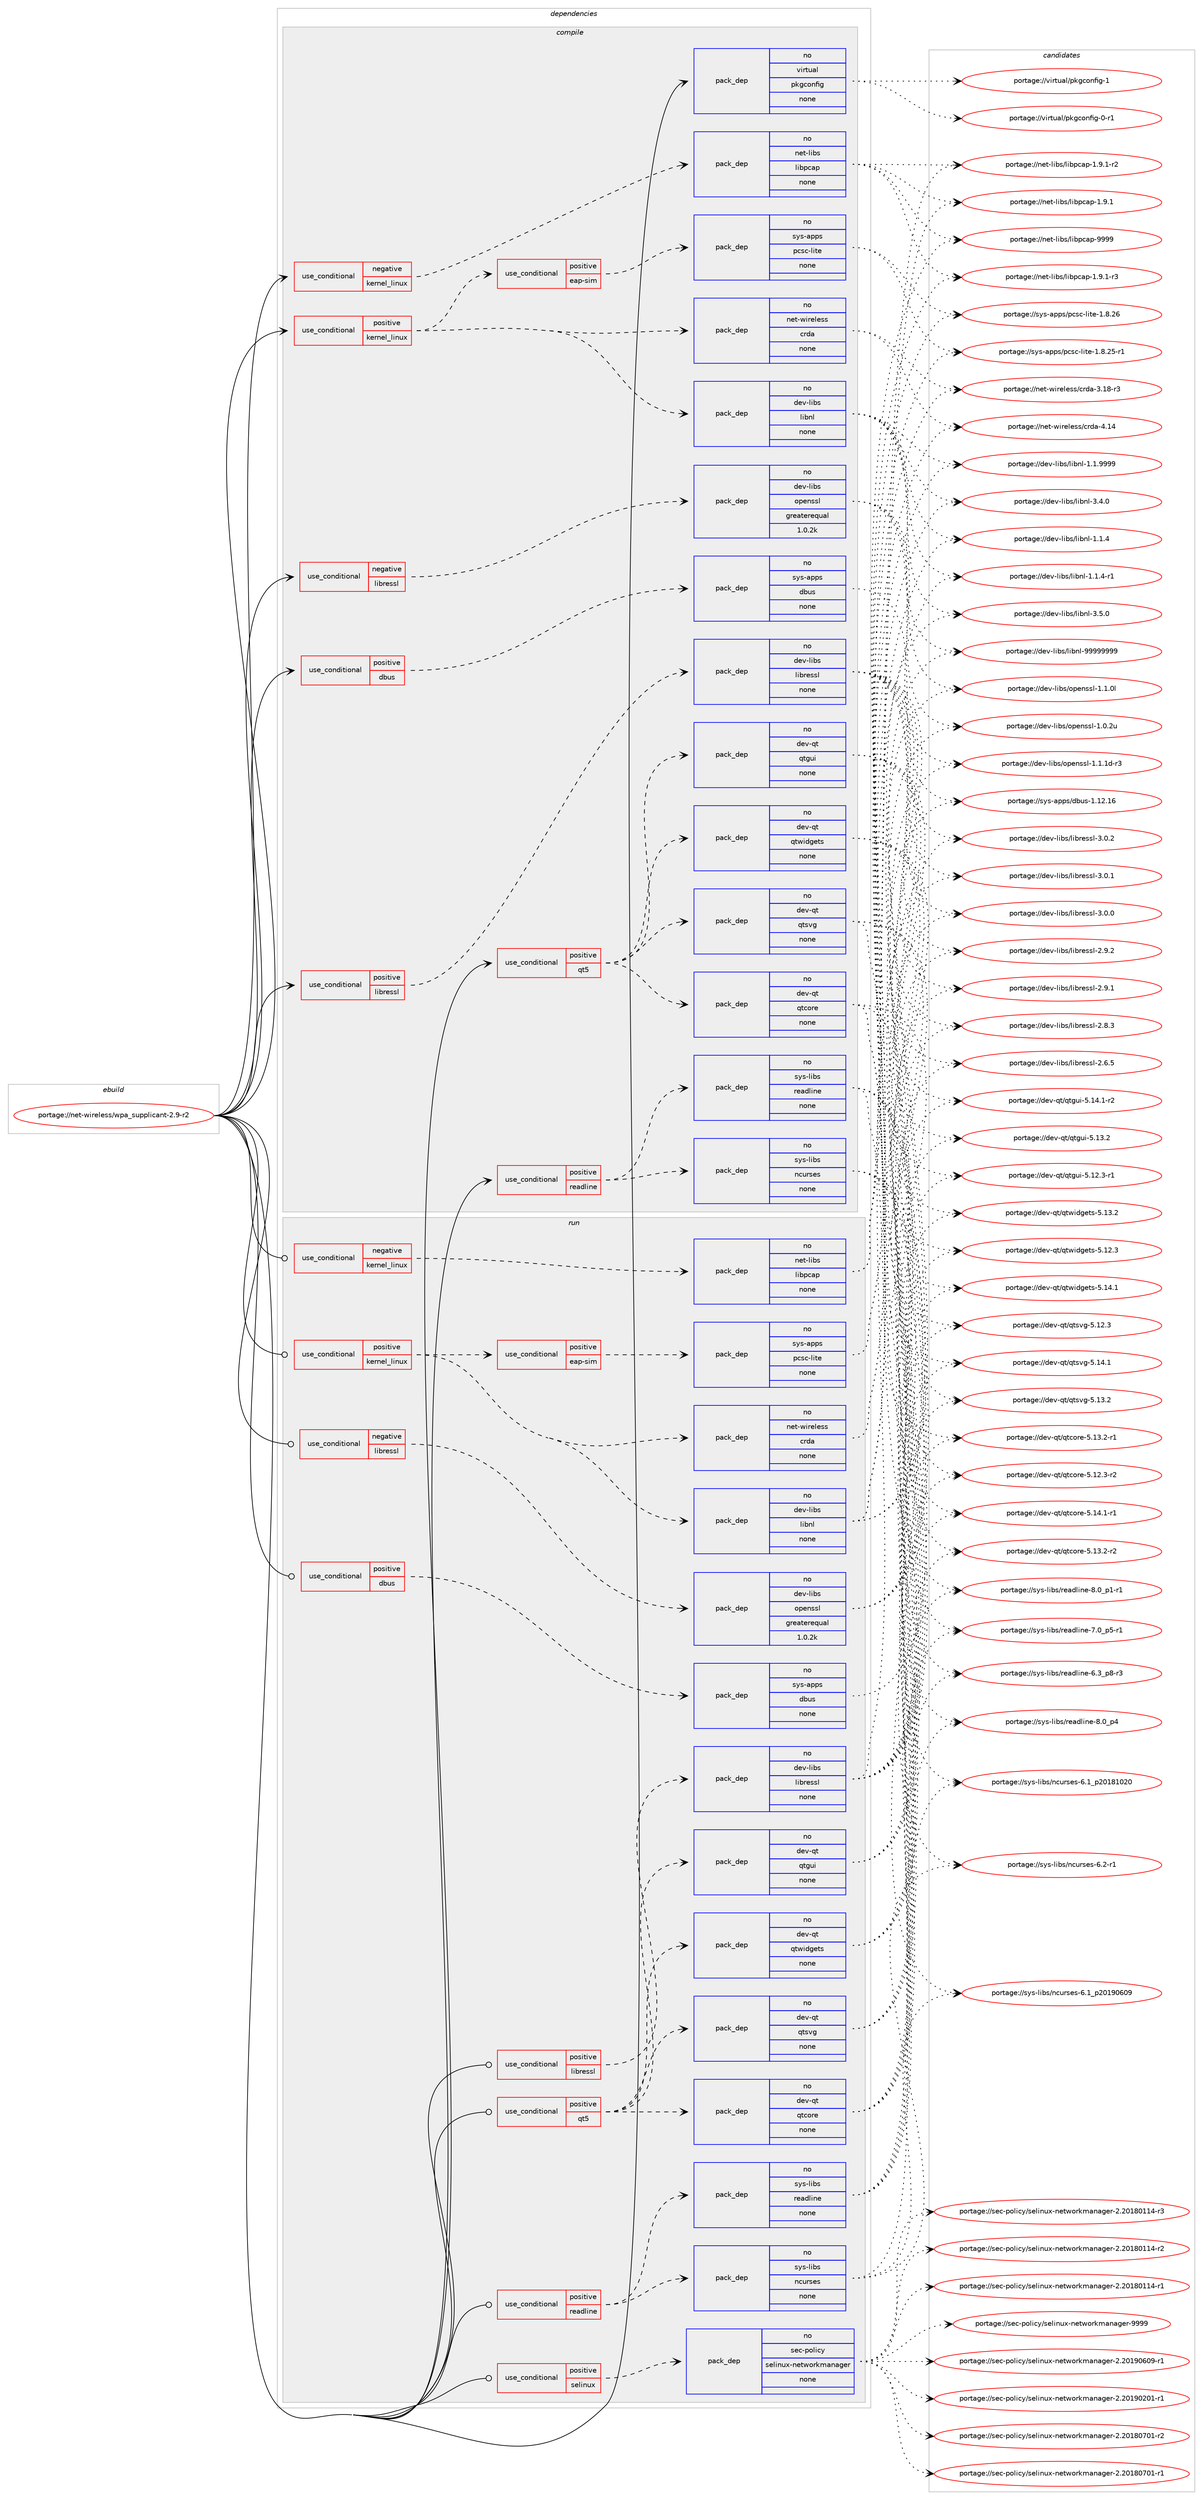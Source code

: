 digraph prolog {

# *************
# Graph options
# *************

newrank=true;
concentrate=true;
compound=true;
graph [rankdir=LR,fontname=Helvetica,fontsize=10,ranksep=1.5];#, ranksep=2.5, nodesep=0.2];
edge  [arrowhead=vee];
node  [fontname=Helvetica,fontsize=10];

# **********
# The ebuild
# **********

subgraph cluster_leftcol {
color=gray;
rank=same;
label=<<i>ebuild</i>>;
id [label="portage://net-wireless/wpa_supplicant-2.9-r2", color=red, width=4, href="../net-wireless/wpa_supplicant-2.9-r2.svg"];
}

# ****************
# The dependencies
# ****************

subgraph cluster_midcol {
color=gray;
label=<<i>dependencies</i>>;
subgraph cluster_compile {
fillcolor="#eeeeee";
style=filled;
label=<<i>compile</i>>;
subgraph cond21854 {
dependency111354 [label=<<TABLE BORDER="0" CELLBORDER="1" CELLSPACING="0" CELLPADDING="4"><TR><TD ROWSPAN="3" CELLPADDING="10">use_conditional</TD></TR><TR><TD>negative</TD></TR><TR><TD>kernel_linux</TD></TR></TABLE>>, shape=none, color=red];
subgraph pack87682 {
dependency111355 [label=<<TABLE BORDER="0" CELLBORDER="1" CELLSPACING="0" CELLPADDING="4" WIDTH="220"><TR><TD ROWSPAN="6" CELLPADDING="30">pack_dep</TD></TR><TR><TD WIDTH="110">no</TD></TR><TR><TD>net-libs</TD></TR><TR><TD>libpcap</TD></TR><TR><TD>none</TD></TR><TR><TD></TD></TR></TABLE>>, shape=none, color=blue];
}
dependency111354:e -> dependency111355:w [weight=20,style="dashed",arrowhead="vee"];
}
id:e -> dependency111354:w [weight=20,style="solid",arrowhead="vee"];
subgraph cond21855 {
dependency111356 [label=<<TABLE BORDER="0" CELLBORDER="1" CELLSPACING="0" CELLPADDING="4"><TR><TD ROWSPAN="3" CELLPADDING="10">use_conditional</TD></TR><TR><TD>negative</TD></TR><TR><TD>libressl</TD></TR></TABLE>>, shape=none, color=red];
subgraph pack87683 {
dependency111357 [label=<<TABLE BORDER="0" CELLBORDER="1" CELLSPACING="0" CELLPADDING="4" WIDTH="220"><TR><TD ROWSPAN="6" CELLPADDING="30">pack_dep</TD></TR><TR><TD WIDTH="110">no</TD></TR><TR><TD>dev-libs</TD></TR><TR><TD>openssl</TD></TR><TR><TD>greaterequal</TD></TR><TR><TD>1.0.2k</TD></TR></TABLE>>, shape=none, color=blue];
}
dependency111356:e -> dependency111357:w [weight=20,style="dashed",arrowhead="vee"];
}
id:e -> dependency111356:w [weight=20,style="solid",arrowhead="vee"];
subgraph cond21856 {
dependency111358 [label=<<TABLE BORDER="0" CELLBORDER="1" CELLSPACING="0" CELLPADDING="4"><TR><TD ROWSPAN="3" CELLPADDING="10">use_conditional</TD></TR><TR><TD>positive</TD></TR><TR><TD>dbus</TD></TR></TABLE>>, shape=none, color=red];
subgraph pack87684 {
dependency111359 [label=<<TABLE BORDER="0" CELLBORDER="1" CELLSPACING="0" CELLPADDING="4" WIDTH="220"><TR><TD ROWSPAN="6" CELLPADDING="30">pack_dep</TD></TR><TR><TD WIDTH="110">no</TD></TR><TR><TD>sys-apps</TD></TR><TR><TD>dbus</TD></TR><TR><TD>none</TD></TR><TR><TD></TD></TR></TABLE>>, shape=none, color=blue];
}
dependency111358:e -> dependency111359:w [weight=20,style="dashed",arrowhead="vee"];
}
id:e -> dependency111358:w [weight=20,style="solid",arrowhead="vee"];
subgraph cond21857 {
dependency111360 [label=<<TABLE BORDER="0" CELLBORDER="1" CELLSPACING="0" CELLPADDING="4"><TR><TD ROWSPAN="3" CELLPADDING="10">use_conditional</TD></TR><TR><TD>positive</TD></TR><TR><TD>kernel_linux</TD></TR></TABLE>>, shape=none, color=red];
subgraph pack87685 {
dependency111361 [label=<<TABLE BORDER="0" CELLBORDER="1" CELLSPACING="0" CELLPADDING="4" WIDTH="220"><TR><TD ROWSPAN="6" CELLPADDING="30">pack_dep</TD></TR><TR><TD WIDTH="110">no</TD></TR><TR><TD>dev-libs</TD></TR><TR><TD>libnl</TD></TR><TR><TD>none</TD></TR><TR><TD></TD></TR></TABLE>>, shape=none, color=blue];
}
dependency111360:e -> dependency111361:w [weight=20,style="dashed",arrowhead="vee"];
subgraph pack87686 {
dependency111362 [label=<<TABLE BORDER="0" CELLBORDER="1" CELLSPACING="0" CELLPADDING="4" WIDTH="220"><TR><TD ROWSPAN="6" CELLPADDING="30">pack_dep</TD></TR><TR><TD WIDTH="110">no</TD></TR><TR><TD>net-wireless</TD></TR><TR><TD>crda</TD></TR><TR><TD>none</TD></TR><TR><TD></TD></TR></TABLE>>, shape=none, color=blue];
}
dependency111360:e -> dependency111362:w [weight=20,style="dashed",arrowhead="vee"];
subgraph cond21858 {
dependency111363 [label=<<TABLE BORDER="0" CELLBORDER="1" CELLSPACING="0" CELLPADDING="4"><TR><TD ROWSPAN="3" CELLPADDING="10">use_conditional</TD></TR><TR><TD>positive</TD></TR><TR><TD>eap-sim</TD></TR></TABLE>>, shape=none, color=red];
subgraph pack87687 {
dependency111364 [label=<<TABLE BORDER="0" CELLBORDER="1" CELLSPACING="0" CELLPADDING="4" WIDTH="220"><TR><TD ROWSPAN="6" CELLPADDING="30">pack_dep</TD></TR><TR><TD WIDTH="110">no</TD></TR><TR><TD>sys-apps</TD></TR><TR><TD>pcsc-lite</TD></TR><TR><TD>none</TD></TR><TR><TD></TD></TR></TABLE>>, shape=none, color=blue];
}
dependency111363:e -> dependency111364:w [weight=20,style="dashed",arrowhead="vee"];
}
dependency111360:e -> dependency111363:w [weight=20,style="dashed",arrowhead="vee"];
}
id:e -> dependency111360:w [weight=20,style="solid",arrowhead="vee"];
subgraph cond21859 {
dependency111365 [label=<<TABLE BORDER="0" CELLBORDER="1" CELLSPACING="0" CELLPADDING="4"><TR><TD ROWSPAN="3" CELLPADDING="10">use_conditional</TD></TR><TR><TD>positive</TD></TR><TR><TD>libressl</TD></TR></TABLE>>, shape=none, color=red];
subgraph pack87688 {
dependency111366 [label=<<TABLE BORDER="0" CELLBORDER="1" CELLSPACING="0" CELLPADDING="4" WIDTH="220"><TR><TD ROWSPAN="6" CELLPADDING="30">pack_dep</TD></TR><TR><TD WIDTH="110">no</TD></TR><TR><TD>dev-libs</TD></TR><TR><TD>libressl</TD></TR><TR><TD>none</TD></TR><TR><TD></TD></TR></TABLE>>, shape=none, color=blue];
}
dependency111365:e -> dependency111366:w [weight=20,style="dashed",arrowhead="vee"];
}
id:e -> dependency111365:w [weight=20,style="solid",arrowhead="vee"];
subgraph cond21860 {
dependency111367 [label=<<TABLE BORDER="0" CELLBORDER="1" CELLSPACING="0" CELLPADDING="4"><TR><TD ROWSPAN="3" CELLPADDING="10">use_conditional</TD></TR><TR><TD>positive</TD></TR><TR><TD>qt5</TD></TR></TABLE>>, shape=none, color=red];
subgraph pack87689 {
dependency111368 [label=<<TABLE BORDER="0" CELLBORDER="1" CELLSPACING="0" CELLPADDING="4" WIDTH="220"><TR><TD ROWSPAN="6" CELLPADDING="30">pack_dep</TD></TR><TR><TD WIDTH="110">no</TD></TR><TR><TD>dev-qt</TD></TR><TR><TD>qtcore</TD></TR><TR><TD>none</TD></TR><TR><TD></TD></TR></TABLE>>, shape=none, color=blue];
}
dependency111367:e -> dependency111368:w [weight=20,style="dashed",arrowhead="vee"];
subgraph pack87690 {
dependency111369 [label=<<TABLE BORDER="0" CELLBORDER="1" CELLSPACING="0" CELLPADDING="4" WIDTH="220"><TR><TD ROWSPAN="6" CELLPADDING="30">pack_dep</TD></TR><TR><TD WIDTH="110">no</TD></TR><TR><TD>dev-qt</TD></TR><TR><TD>qtgui</TD></TR><TR><TD>none</TD></TR><TR><TD></TD></TR></TABLE>>, shape=none, color=blue];
}
dependency111367:e -> dependency111369:w [weight=20,style="dashed",arrowhead="vee"];
subgraph pack87691 {
dependency111370 [label=<<TABLE BORDER="0" CELLBORDER="1" CELLSPACING="0" CELLPADDING="4" WIDTH="220"><TR><TD ROWSPAN="6" CELLPADDING="30">pack_dep</TD></TR><TR><TD WIDTH="110">no</TD></TR><TR><TD>dev-qt</TD></TR><TR><TD>qtsvg</TD></TR><TR><TD>none</TD></TR><TR><TD></TD></TR></TABLE>>, shape=none, color=blue];
}
dependency111367:e -> dependency111370:w [weight=20,style="dashed",arrowhead="vee"];
subgraph pack87692 {
dependency111371 [label=<<TABLE BORDER="0" CELLBORDER="1" CELLSPACING="0" CELLPADDING="4" WIDTH="220"><TR><TD ROWSPAN="6" CELLPADDING="30">pack_dep</TD></TR><TR><TD WIDTH="110">no</TD></TR><TR><TD>dev-qt</TD></TR><TR><TD>qtwidgets</TD></TR><TR><TD>none</TD></TR><TR><TD></TD></TR></TABLE>>, shape=none, color=blue];
}
dependency111367:e -> dependency111371:w [weight=20,style="dashed",arrowhead="vee"];
}
id:e -> dependency111367:w [weight=20,style="solid",arrowhead="vee"];
subgraph cond21861 {
dependency111372 [label=<<TABLE BORDER="0" CELLBORDER="1" CELLSPACING="0" CELLPADDING="4"><TR><TD ROWSPAN="3" CELLPADDING="10">use_conditional</TD></TR><TR><TD>positive</TD></TR><TR><TD>readline</TD></TR></TABLE>>, shape=none, color=red];
subgraph pack87693 {
dependency111373 [label=<<TABLE BORDER="0" CELLBORDER="1" CELLSPACING="0" CELLPADDING="4" WIDTH="220"><TR><TD ROWSPAN="6" CELLPADDING="30">pack_dep</TD></TR><TR><TD WIDTH="110">no</TD></TR><TR><TD>sys-libs</TD></TR><TR><TD>ncurses</TD></TR><TR><TD>none</TD></TR><TR><TD></TD></TR></TABLE>>, shape=none, color=blue];
}
dependency111372:e -> dependency111373:w [weight=20,style="dashed",arrowhead="vee"];
subgraph pack87694 {
dependency111374 [label=<<TABLE BORDER="0" CELLBORDER="1" CELLSPACING="0" CELLPADDING="4" WIDTH="220"><TR><TD ROWSPAN="6" CELLPADDING="30">pack_dep</TD></TR><TR><TD WIDTH="110">no</TD></TR><TR><TD>sys-libs</TD></TR><TR><TD>readline</TD></TR><TR><TD>none</TD></TR><TR><TD></TD></TR></TABLE>>, shape=none, color=blue];
}
dependency111372:e -> dependency111374:w [weight=20,style="dashed",arrowhead="vee"];
}
id:e -> dependency111372:w [weight=20,style="solid",arrowhead="vee"];
subgraph pack87695 {
dependency111375 [label=<<TABLE BORDER="0" CELLBORDER="1" CELLSPACING="0" CELLPADDING="4" WIDTH="220"><TR><TD ROWSPAN="6" CELLPADDING="30">pack_dep</TD></TR><TR><TD WIDTH="110">no</TD></TR><TR><TD>virtual</TD></TR><TR><TD>pkgconfig</TD></TR><TR><TD>none</TD></TR><TR><TD></TD></TR></TABLE>>, shape=none, color=blue];
}
id:e -> dependency111375:w [weight=20,style="solid",arrowhead="vee"];
}
subgraph cluster_compileandrun {
fillcolor="#eeeeee";
style=filled;
label=<<i>compile and run</i>>;
}
subgraph cluster_run {
fillcolor="#eeeeee";
style=filled;
label=<<i>run</i>>;
subgraph cond21862 {
dependency111376 [label=<<TABLE BORDER="0" CELLBORDER="1" CELLSPACING="0" CELLPADDING="4"><TR><TD ROWSPAN="3" CELLPADDING="10">use_conditional</TD></TR><TR><TD>negative</TD></TR><TR><TD>kernel_linux</TD></TR></TABLE>>, shape=none, color=red];
subgraph pack87696 {
dependency111377 [label=<<TABLE BORDER="0" CELLBORDER="1" CELLSPACING="0" CELLPADDING="4" WIDTH="220"><TR><TD ROWSPAN="6" CELLPADDING="30">pack_dep</TD></TR><TR><TD WIDTH="110">no</TD></TR><TR><TD>net-libs</TD></TR><TR><TD>libpcap</TD></TR><TR><TD>none</TD></TR><TR><TD></TD></TR></TABLE>>, shape=none, color=blue];
}
dependency111376:e -> dependency111377:w [weight=20,style="dashed",arrowhead="vee"];
}
id:e -> dependency111376:w [weight=20,style="solid",arrowhead="odot"];
subgraph cond21863 {
dependency111378 [label=<<TABLE BORDER="0" CELLBORDER="1" CELLSPACING="0" CELLPADDING="4"><TR><TD ROWSPAN="3" CELLPADDING="10">use_conditional</TD></TR><TR><TD>negative</TD></TR><TR><TD>libressl</TD></TR></TABLE>>, shape=none, color=red];
subgraph pack87697 {
dependency111379 [label=<<TABLE BORDER="0" CELLBORDER="1" CELLSPACING="0" CELLPADDING="4" WIDTH="220"><TR><TD ROWSPAN="6" CELLPADDING="30">pack_dep</TD></TR><TR><TD WIDTH="110">no</TD></TR><TR><TD>dev-libs</TD></TR><TR><TD>openssl</TD></TR><TR><TD>greaterequal</TD></TR><TR><TD>1.0.2k</TD></TR></TABLE>>, shape=none, color=blue];
}
dependency111378:e -> dependency111379:w [weight=20,style="dashed",arrowhead="vee"];
}
id:e -> dependency111378:w [weight=20,style="solid",arrowhead="odot"];
subgraph cond21864 {
dependency111380 [label=<<TABLE BORDER="0" CELLBORDER="1" CELLSPACING="0" CELLPADDING="4"><TR><TD ROWSPAN="3" CELLPADDING="10">use_conditional</TD></TR><TR><TD>positive</TD></TR><TR><TD>dbus</TD></TR></TABLE>>, shape=none, color=red];
subgraph pack87698 {
dependency111381 [label=<<TABLE BORDER="0" CELLBORDER="1" CELLSPACING="0" CELLPADDING="4" WIDTH="220"><TR><TD ROWSPAN="6" CELLPADDING="30">pack_dep</TD></TR><TR><TD WIDTH="110">no</TD></TR><TR><TD>sys-apps</TD></TR><TR><TD>dbus</TD></TR><TR><TD>none</TD></TR><TR><TD></TD></TR></TABLE>>, shape=none, color=blue];
}
dependency111380:e -> dependency111381:w [weight=20,style="dashed",arrowhead="vee"];
}
id:e -> dependency111380:w [weight=20,style="solid",arrowhead="odot"];
subgraph cond21865 {
dependency111382 [label=<<TABLE BORDER="0" CELLBORDER="1" CELLSPACING="0" CELLPADDING="4"><TR><TD ROWSPAN="3" CELLPADDING="10">use_conditional</TD></TR><TR><TD>positive</TD></TR><TR><TD>kernel_linux</TD></TR></TABLE>>, shape=none, color=red];
subgraph pack87699 {
dependency111383 [label=<<TABLE BORDER="0" CELLBORDER="1" CELLSPACING="0" CELLPADDING="4" WIDTH="220"><TR><TD ROWSPAN="6" CELLPADDING="30">pack_dep</TD></TR><TR><TD WIDTH="110">no</TD></TR><TR><TD>dev-libs</TD></TR><TR><TD>libnl</TD></TR><TR><TD>none</TD></TR><TR><TD></TD></TR></TABLE>>, shape=none, color=blue];
}
dependency111382:e -> dependency111383:w [weight=20,style="dashed",arrowhead="vee"];
subgraph pack87700 {
dependency111384 [label=<<TABLE BORDER="0" CELLBORDER="1" CELLSPACING="0" CELLPADDING="4" WIDTH="220"><TR><TD ROWSPAN="6" CELLPADDING="30">pack_dep</TD></TR><TR><TD WIDTH="110">no</TD></TR><TR><TD>net-wireless</TD></TR><TR><TD>crda</TD></TR><TR><TD>none</TD></TR><TR><TD></TD></TR></TABLE>>, shape=none, color=blue];
}
dependency111382:e -> dependency111384:w [weight=20,style="dashed",arrowhead="vee"];
subgraph cond21866 {
dependency111385 [label=<<TABLE BORDER="0" CELLBORDER="1" CELLSPACING="0" CELLPADDING="4"><TR><TD ROWSPAN="3" CELLPADDING="10">use_conditional</TD></TR><TR><TD>positive</TD></TR><TR><TD>eap-sim</TD></TR></TABLE>>, shape=none, color=red];
subgraph pack87701 {
dependency111386 [label=<<TABLE BORDER="0" CELLBORDER="1" CELLSPACING="0" CELLPADDING="4" WIDTH="220"><TR><TD ROWSPAN="6" CELLPADDING="30">pack_dep</TD></TR><TR><TD WIDTH="110">no</TD></TR><TR><TD>sys-apps</TD></TR><TR><TD>pcsc-lite</TD></TR><TR><TD>none</TD></TR><TR><TD></TD></TR></TABLE>>, shape=none, color=blue];
}
dependency111385:e -> dependency111386:w [weight=20,style="dashed",arrowhead="vee"];
}
dependency111382:e -> dependency111385:w [weight=20,style="dashed",arrowhead="vee"];
}
id:e -> dependency111382:w [weight=20,style="solid",arrowhead="odot"];
subgraph cond21867 {
dependency111387 [label=<<TABLE BORDER="0" CELLBORDER="1" CELLSPACING="0" CELLPADDING="4"><TR><TD ROWSPAN="3" CELLPADDING="10">use_conditional</TD></TR><TR><TD>positive</TD></TR><TR><TD>libressl</TD></TR></TABLE>>, shape=none, color=red];
subgraph pack87702 {
dependency111388 [label=<<TABLE BORDER="0" CELLBORDER="1" CELLSPACING="0" CELLPADDING="4" WIDTH="220"><TR><TD ROWSPAN="6" CELLPADDING="30">pack_dep</TD></TR><TR><TD WIDTH="110">no</TD></TR><TR><TD>dev-libs</TD></TR><TR><TD>libressl</TD></TR><TR><TD>none</TD></TR><TR><TD></TD></TR></TABLE>>, shape=none, color=blue];
}
dependency111387:e -> dependency111388:w [weight=20,style="dashed",arrowhead="vee"];
}
id:e -> dependency111387:w [weight=20,style="solid",arrowhead="odot"];
subgraph cond21868 {
dependency111389 [label=<<TABLE BORDER="0" CELLBORDER="1" CELLSPACING="0" CELLPADDING="4"><TR><TD ROWSPAN="3" CELLPADDING="10">use_conditional</TD></TR><TR><TD>positive</TD></TR><TR><TD>qt5</TD></TR></TABLE>>, shape=none, color=red];
subgraph pack87703 {
dependency111390 [label=<<TABLE BORDER="0" CELLBORDER="1" CELLSPACING="0" CELLPADDING="4" WIDTH="220"><TR><TD ROWSPAN="6" CELLPADDING="30">pack_dep</TD></TR><TR><TD WIDTH="110">no</TD></TR><TR><TD>dev-qt</TD></TR><TR><TD>qtcore</TD></TR><TR><TD>none</TD></TR><TR><TD></TD></TR></TABLE>>, shape=none, color=blue];
}
dependency111389:e -> dependency111390:w [weight=20,style="dashed",arrowhead="vee"];
subgraph pack87704 {
dependency111391 [label=<<TABLE BORDER="0" CELLBORDER="1" CELLSPACING="0" CELLPADDING="4" WIDTH="220"><TR><TD ROWSPAN="6" CELLPADDING="30">pack_dep</TD></TR><TR><TD WIDTH="110">no</TD></TR><TR><TD>dev-qt</TD></TR><TR><TD>qtgui</TD></TR><TR><TD>none</TD></TR><TR><TD></TD></TR></TABLE>>, shape=none, color=blue];
}
dependency111389:e -> dependency111391:w [weight=20,style="dashed",arrowhead="vee"];
subgraph pack87705 {
dependency111392 [label=<<TABLE BORDER="0" CELLBORDER="1" CELLSPACING="0" CELLPADDING="4" WIDTH="220"><TR><TD ROWSPAN="6" CELLPADDING="30">pack_dep</TD></TR><TR><TD WIDTH="110">no</TD></TR><TR><TD>dev-qt</TD></TR><TR><TD>qtsvg</TD></TR><TR><TD>none</TD></TR><TR><TD></TD></TR></TABLE>>, shape=none, color=blue];
}
dependency111389:e -> dependency111392:w [weight=20,style="dashed",arrowhead="vee"];
subgraph pack87706 {
dependency111393 [label=<<TABLE BORDER="0" CELLBORDER="1" CELLSPACING="0" CELLPADDING="4" WIDTH="220"><TR><TD ROWSPAN="6" CELLPADDING="30">pack_dep</TD></TR><TR><TD WIDTH="110">no</TD></TR><TR><TD>dev-qt</TD></TR><TR><TD>qtwidgets</TD></TR><TR><TD>none</TD></TR><TR><TD></TD></TR></TABLE>>, shape=none, color=blue];
}
dependency111389:e -> dependency111393:w [weight=20,style="dashed",arrowhead="vee"];
}
id:e -> dependency111389:w [weight=20,style="solid",arrowhead="odot"];
subgraph cond21869 {
dependency111394 [label=<<TABLE BORDER="0" CELLBORDER="1" CELLSPACING="0" CELLPADDING="4"><TR><TD ROWSPAN="3" CELLPADDING="10">use_conditional</TD></TR><TR><TD>positive</TD></TR><TR><TD>readline</TD></TR></TABLE>>, shape=none, color=red];
subgraph pack87707 {
dependency111395 [label=<<TABLE BORDER="0" CELLBORDER="1" CELLSPACING="0" CELLPADDING="4" WIDTH="220"><TR><TD ROWSPAN="6" CELLPADDING="30">pack_dep</TD></TR><TR><TD WIDTH="110">no</TD></TR><TR><TD>sys-libs</TD></TR><TR><TD>ncurses</TD></TR><TR><TD>none</TD></TR><TR><TD></TD></TR></TABLE>>, shape=none, color=blue];
}
dependency111394:e -> dependency111395:w [weight=20,style="dashed",arrowhead="vee"];
subgraph pack87708 {
dependency111396 [label=<<TABLE BORDER="0" CELLBORDER="1" CELLSPACING="0" CELLPADDING="4" WIDTH="220"><TR><TD ROWSPAN="6" CELLPADDING="30">pack_dep</TD></TR><TR><TD WIDTH="110">no</TD></TR><TR><TD>sys-libs</TD></TR><TR><TD>readline</TD></TR><TR><TD>none</TD></TR><TR><TD></TD></TR></TABLE>>, shape=none, color=blue];
}
dependency111394:e -> dependency111396:w [weight=20,style="dashed",arrowhead="vee"];
}
id:e -> dependency111394:w [weight=20,style="solid",arrowhead="odot"];
subgraph cond21870 {
dependency111397 [label=<<TABLE BORDER="0" CELLBORDER="1" CELLSPACING="0" CELLPADDING="4"><TR><TD ROWSPAN="3" CELLPADDING="10">use_conditional</TD></TR><TR><TD>positive</TD></TR><TR><TD>selinux</TD></TR></TABLE>>, shape=none, color=red];
subgraph pack87709 {
dependency111398 [label=<<TABLE BORDER="0" CELLBORDER="1" CELLSPACING="0" CELLPADDING="4" WIDTH="220"><TR><TD ROWSPAN="6" CELLPADDING="30">pack_dep</TD></TR><TR><TD WIDTH="110">no</TD></TR><TR><TD>sec-policy</TD></TR><TR><TD>selinux-networkmanager</TD></TR><TR><TD>none</TD></TR><TR><TD></TD></TR></TABLE>>, shape=none, color=blue];
}
dependency111397:e -> dependency111398:w [weight=20,style="dashed",arrowhead="vee"];
}
id:e -> dependency111397:w [weight=20,style="solid",arrowhead="odot"];
}
}

# **************
# The candidates
# **************

subgraph cluster_choices {
rank=same;
color=gray;
label=<<i>candidates</i>>;

subgraph choice87682 {
color=black;
nodesep=1;
choice1101011164510810598115471081059811299971124557575757 [label="portage://net-libs/libpcap-9999", color=red, width=4,href="../net-libs/libpcap-9999.svg"];
choice1101011164510810598115471081059811299971124549465746494511451 [label="portage://net-libs/libpcap-1.9.1-r3", color=red, width=4,href="../net-libs/libpcap-1.9.1-r3.svg"];
choice1101011164510810598115471081059811299971124549465746494511450 [label="portage://net-libs/libpcap-1.9.1-r2", color=red, width=4,href="../net-libs/libpcap-1.9.1-r2.svg"];
choice110101116451081059811547108105981129997112454946574649 [label="portage://net-libs/libpcap-1.9.1", color=red, width=4,href="../net-libs/libpcap-1.9.1.svg"];
dependency111355:e -> choice1101011164510810598115471081059811299971124557575757:w [style=dotted,weight="100"];
dependency111355:e -> choice1101011164510810598115471081059811299971124549465746494511451:w [style=dotted,weight="100"];
dependency111355:e -> choice1101011164510810598115471081059811299971124549465746494511450:w [style=dotted,weight="100"];
dependency111355:e -> choice110101116451081059811547108105981129997112454946574649:w [style=dotted,weight="100"];
}
subgraph choice87683 {
color=black;
nodesep=1;
choice1001011184510810598115471111121011101151151084549464946491004511451 [label="portage://dev-libs/openssl-1.1.1d-r3", color=red, width=4,href="../dev-libs/openssl-1.1.1d-r3.svg"];
choice100101118451081059811547111112101110115115108454946494648108 [label="portage://dev-libs/openssl-1.1.0l", color=red, width=4,href="../dev-libs/openssl-1.1.0l.svg"];
choice100101118451081059811547111112101110115115108454946484650117 [label="portage://dev-libs/openssl-1.0.2u", color=red, width=4,href="../dev-libs/openssl-1.0.2u.svg"];
dependency111357:e -> choice1001011184510810598115471111121011101151151084549464946491004511451:w [style=dotted,weight="100"];
dependency111357:e -> choice100101118451081059811547111112101110115115108454946494648108:w [style=dotted,weight="100"];
dependency111357:e -> choice100101118451081059811547111112101110115115108454946484650117:w [style=dotted,weight="100"];
}
subgraph choice87684 {
color=black;
nodesep=1;
choice115121115459711211211547100981171154549464950464954 [label="portage://sys-apps/dbus-1.12.16", color=red, width=4,href="../sys-apps/dbus-1.12.16.svg"];
dependency111359:e -> choice115121115459711211211547100981171154549464950464954:w [style=dotted,weight="100"];
}
subgraph choice87685 {
color=black;
nodesep=1;
choice10010111845108105981154710810598110108455757575757575757 [label="portage://dev-libs/libnl-99999999", color=red, width=4,href="../dev-libs/libnl-99999999.svg"];
choice10010111845108105981154710810598110108455146534648 [label="portage://dev-libs/libnl-3.5.0", color=red, width=4,href="../dev-libs/libnl-3.5.0.svg"];
choice10010111845108105981154710810598110108455146524648 [label="portage://dev-libs/libnl-3.4.0", color=red, width=4,href="../dev-libs/libnl-3.4.0.svg"];
choice10010111845108105981154710810598110108454946494657575757 [label="portage://dev-libs/libnl-1.1.9999", color=red, width=4,href="../dev-libs/libnl-1.1.9999.svg"];
choice100101118451081059811547108105981101084549464946524511449 [label="portage://dev-libs/libnl-1.1.4-r1", color=red, width=4,href="../dev-libs/libnl-1.1.4-r1.svg"];
choice10010111845108105981154710810598110108454946494652 [label="portage://dev-libs/libnl-1.1.4", color=red, width=4,href="../dev-libs/libnl-1.1.4.svg"];
dependency111361:e -> choice10010111845108105981154710810598110108455757575757575757:w [style=dotted,weight="100"];
dependency111361:e -> choice10010111845108105981154710810598110108455146534648:w [style=dotted,weight="100"];
dependency111361:e -> choice10010111845108105981154710810598110108455146524648:w [style=dotted,weight="100"];
dependency111361:e -> choice10010111845108105981154710810598110108454946494657575757:w [style=dotted,weight="100"];
dependency111361:e -> choice100101118451081059811547108105981101084549464946524511449:w [style=dotted,weight="100"];
dependency111361:e -> choice10010111845108105981154710810598110108454946494652:w [style=dotted,weight="100"];
}
subgraph choice87686 {
color=black;
nodesep=1;
choice110101116451191051141011081011151154799114100974552464952 [label="portage://net-wireless/crda-4.14", color=red, width=4,href="../net-wireless/crda-4.14.svg"];
choice1101011164511910511410110810111511547991141009745514649564511451 [label="portage://net-wireless/crda-3.18-r3", color=red, width=4,href="../net-wireless/crda-3.18-r3.svg"];
dependency111362:e -> choice110101116451191051141011081011151154799114100974552464952:w [style=dotted,weight="100"];
dependency111362:e -> choice1101011164511910511410110810111511547991141009745514649564511451:w [style=dotted,weight="100"];
}
subgraph choice87687 {
color=black;
nodesep=1;
choice11512111545971121121154711299115994510810511610145494656465054 [label="portage://sys-apps/pcsc-lite-1.8.26", color=red, width=4,href="../sys-apps/pcsc-lite-1.8.26.svg"];
choice115121115459711211211547112991159945108105116101454946564650534511449 [label="portage://sys-apps/pcsc-lite-1.8.25-r1", color=red, width=4,href="../sys-apps/pcsc-lite-1.8.25-r1.svg"];
dependency111364:e -> choice11512111545971121121154711299115994510810511610145494656465054:w [style=dotted,weight="100"];
dependency111364:e -> choice115121115459711211211547112991159945108105116101454946564650534511449:w [style=dotted,weight="100"];
}
subgraph choice87688 {
color=black;
nodesep=1;
choice10010111845108105981154710810598114101115115108455146484650 [label="portage://dev-libs/libressl-3.0.2", color=red, width=4,href="../dev-libs/libressl-3.0.2.svg"];
choice10010111845108105981154710810598114101115115108455146484649 [label="portage://dev-libs/libressl-3.0.1", color=red, width=4,href="../dev-libs/libressl-3.0.1.svg"];
choice10010111845108105981154710810598114101115115108455146484648 [label="portage://dev-libs/libressl-3.0.0", color=red, width=4,href="../dev-libs/libressl-3.0.0.svg"];
choice10010111845108105981154710810598114101115115108455046574650 [label="portage://dev-libs/libressl-2.9.2", color=red, width=4,href="../dev-libs/libressl-2.9.2.svg"];
choice10010111845108105981154710810598114101115115108455046574649 [label="portage://dev-libs/libressl-2.9.1", color=red, width=4,href="../dev-libs/libressl-2.9.1.svg"];
choice10010111845108105981154710810598114101115115108455046564651 [label="portage://dev-libs/libressl-2.8.3", color=red, width=4,href="../dev-libs/libressl-2.8.3.svg"];
choice10010111845108105981154710810598114101115115108455046544653 [label="portage://dev-libs/libressl-2.6.5", color=red, width=4,href="../dev-libs/libressl-2.6.5.svg"];
dependency111366:e -> choice10010111845108105981154710810598114101115115108455146484650:w [style=dotted,weight="100"];
dependency111366:e -> choice10010111845108105981154710810598114101115115108455146484649:w [style=dotted,weight="100"];
dependency111366:e -> choice10010111845108105981154710810598114101115115108455146484648:w [style=dotted,weight="100"];
dependency111366:e -> choice10010111845108105981154710810598114101115115108455046574650:w [style=dotted,weight="100"];
dependency111366:e -> choice10010111845108105981154710810598114101115115108455046574649:w [style=dotted,weight="100"];
dependency111366:e -> choice10010111845108105981154710810598114101115115108455046564651:w [style=dotted,weight="100"];
dependency111366:e -> choice10010111845108105981154710810598114101115115108455046544653:w [style=dotted,weight="100"];
}
subgraph choice87689 {
color=black;
nodesep=1;
choice100101118451131164711311699111114101455346495246494511449 [label="portage://dev-qt/qtcore-5.14.1-r1", color=red, width=4,href="../dev-qt/qtcore-5.14.1-r1.svg"];
choice100101118451131164711311699111114101455346495146504511450 [label="portage://dev-qt/qtcore-5.13.2-r2", color=red, width=4,href="../dev-qt/qtcore-5.13.2-r2.svg"];
choice100101118451131164711311699111114101455346495146504511449 [label="portage://dev-qt/qtcore-5.13.2-r1", color=red, width=4,href="../dev-qt/qtcore-5.13.2-r1.svg"];
choice100101118451131164711311699111114101455346495046514511450 [label="portage://dev-qt/qtcore-5.12.3-r2", color=red, width=4,href="../dev-qt/qtcore-5.12.3-r2.svg"];
dependency111368:e -> choice100101118451131164711311699111114101455346495246494511449:w [style=dotted,weight="100"];
dependency111368:e -> choice100101118451131164711311699111114101455346495146504511450:w [style=dotted,weight="100"];
dependency111368:e -> choice100101118451131164711311699111114101455346495146504511449:w [style=dotted,weight="100"];
dependency111368:e -> choice100101118451131164711311699111114101455346495046514511450:w [style=dotted,weight="100"];
}
subgraph choice87690 {
color=black;
nodesep=1;
choice1001011184511311647113116103117105455346495246494511450 [label="portage://dev-qt/qtgui-5.14.1-r2", color=red, width=4,href="../dev-qt/qtgui-5.14.1-r2.svg"];
choice100101118451131164711311610311710545534649514650 [label="portage://dev-qt/qtgui-5.13.2", color=red, width=4,href="../dev-qt/qtgui-5.13.2.svg"];
choice1001011184511311647113116103117105455346495046514511449 [label="portage://dev-qt/qtgui-5.12.3-r1", color=red, width=4,href="../dev-qt/qtgui-5.12.3-r1.svg"];
dependency111369:e -> choice1001011184511311647113116103117105455346495246494511450:w [style=dotted,weight="100"];
dependency111369:e -> choice100101118451131164711311610311710545534649514650:w [style=dotted,weight="100"];
dependency111369:e -> choice1001011184511311647113116103117105455346495046514511449:w [style=dotted,weight="100"];
}
subgraph choice87691 {
color=black;
nodesep=1;
choice100101118451131164711311611511810345534649524649 [label="portage://dev-qt/qtsvg-5.14.1", color=red, width=4,href="../dev-qt/qtsvg-5.14.1.svg"];
choice100101118451131164711311611511810345534649514650 [label="portage://dev-qt/qtsvg-5.13.2", color=red, width=4,href="../dev-qt/qtsvg-5.13.2.svg"];
choice100101118451131164711311611511810345534649504651 [label="portage://dev-qt/qtsvg-5.12.3", color=red, width=4,href="../dev-qt/qtsvg-5.12.3.svg"];
dependency111370:e -> choice100101118451131164711311611511810345534649524649:w [style=dotted,weight="100"];
dependency111370:e -> choice100101118451131164711311611511810345534649514650:w [style=dotted,weight="100"];
dependency111370:e -> choice100101118451131164711311611511810345534649504651:w [style=dotted,weight="100"];
}
subgraph choice87692 {
color=black;
nodesep=1;
choice100101118451131164711311611910510010310111611545534649524649 [label="portage://dev-qt/qtwidgets-5.14.1", color=red, width=4,href="../dev-qt/qtwidgets-5.14.1.svg"];
choice100101118451131164711311611910510010310111611545534649514650 [label="portage://dev-qt/qtwidgets-5.13.2", color=red, width=4,href="../dev-qt/qtwidgets-5.13.2.svg"];
choice100101118451131164711311611910510010310111611545534649504651 [label="portage://dev-qt/qtwidgets-5.12.3", color=red, width=4,href="../dev-qt/qtwidgets-5.12.3.svg"];
dependency111371:e -> choice100101118451131164711311611910510010310111611545534649524649:w [style=dotted,weight="100"];
dependency111371:e -> choice100101118451131164711311611910510010310111611545534649514650:w [style=dotted,weight="100"];
dependency111371:e -> choice100101118451131164711311611910510010310111611545534649504651:w [style=dotted,weight="100"];
}
subgraph choice87693 {
color=black;
nodesep=1;
choice11512111545108105981154711099117114115101115455446504511449 [label="portage://sys-libs/ncurses-6.2-r1", color=red, width=4,href="../sys-libs/ncurses-6.2-r1.svg"];
choice1151211154510810598115471109911711411510111545544649951125048495748544857 [label="portage://sys-libs/ncurses-6.1_p20190609", color=red, width=4,href="../sys-libs/ncurses-6.1_p20190609.svg"];
choice1151211154510810598115471109911711411510111545544649951125048495649485048 [label="portage://sys-libs/ncurses-6.1_p20181020", color=red, width=4,href="../sys-libs/ncurses-6.1_p20181020.svg"];
dependency111373:e -> choice11512111545108105981154711099117114115101115455446504511449:w [style=dotted,weight="100"];
dependency111373:e -> choice1151211154510810598115471109911711411510111545544649951125048495748544857:w [style=dotted,weight="100"];
dependency111373:e -> choice1151211154510810598115471109911711411510111545544649951125048495649485048:w [style=dotted,weight="100"];
}
subgraph choice87694 {
color=black;
nodesep=1;
choice11512111545108105981154711410197100108105110101455646489511252 [label="portage://sys-libs/readline-8.0_p4", color=red, width=4,href="../sys-libs/readline-8.0_p4.svg"];
choice115121115451081059811547114101971001081051101014556464895112494511449 [label="portage://sys-libs/readline-8.0_p1-r1", color=red, width=4,href="../sys-libs/readline-8.0_p1-r1.svg"];
choice115121115451081059811547114101971001081051101014555464895112534511449 [label="portage://sys-libs/readline-7.0_p5-r1", color=red, width=4,href="../sys-libs/readline-7.0_p5-r1.svg"];
choice115121115451081059811547114101971001081051101014554465195112564511451 [label="portage://sys-libs/readline-6.3_p8-r3", color=red, width=4,href="../sys-libs/readline-6.3_p8-r3.svg"];
dependency111374:e -> choice11512111545108105981154711410197100108105110101455646489511252:w [style=dotted,weight="100"];
dependency111374:e -> choice115121115451081059811547114101971001081051101014556464895112494511449:w [style=dotted,weight="100"];
dependency111374:e -> choice115121115451081059811547114101971001081051101014555464895112534511449:w [style=dotted,weight="100"];
dependency111374:e -> choice115121115451081059811547114101971001081051101014554465195112564511451:w [style=dotted,weight="100"];
}
subgraph choice87695 {
color=black;
nodesep=1;
choice1181051141161179710847112107103991111101021051034549 [label="portage://virtual/pkgconfig-1", color=red, width=4,href="../virtual/pkgconfig-1.svg"];
choice11810511411611797108471121071039911111010210510345484511449 [label="portage://virtual/pkgconfig-0-r1", color=red, width=4,href="../virtual/pkgconfig-0-r1.svg"];
dependency111375:e -> choice1181051141161179710847112107103991111101021051034549:w [style=dotted,weight="100"];
dependency111375:e -> choice11810511411611797108471121071039911111010210510345484511449:w [style=dotted,weight="100"];
}
subgraph choice87696 {
color=black;
nodesep=1;
choice1101011164510810598115471081059811299971124557575757 [label="portage://net-libs/libpcap-9999", color=red, width=4,href="../net-libs/libpcap-9999.svg"];
choice1101011164510810598115471081059811299971124549465746494511451 [label="portage://net-libs/libpcap-1.9.1-r3", color=red, width=4,href="../net-libs/libpcap-1.9.1-r3.svg"];
choice1101011164510810598115471081059811299971124549465746494511450 [label="portage://net-libs/libpcap-1.9.1-r2", color=red, width=4,href="../net-libs/libpcap-1.9.1-r2.svg"];
choice110101116451081059811547108105981129997112454946574649 [label="portage://net-libs/libpcap-1.9.1", color=red, width=4,href="../net-libs/libpcap-1.9.1.svg"];
dependency111377:e -> choice1101011164510810598115471081059811299971124557575757:w [style=dotted,weight="100"];
dependency111377:e -> choice1101011164510810598115471081059811299971124549465746494511451:w [style=dotted,weight="100"];
dependency111377:e -> choice1101011164510810598115471081059811299971124549465746494511450:w [style=dotted,weight="100"];
dependency111377:e -> choice110101116451081059811547108105981129997112454946574649:w [style=dotted,weight="100"];
}
subgraph choice87697 {
color=black;
nodesep=1;
choice1001011184510810598115471111121011101151151084549464946491004511451 [label="portage://dev-libs/openssl-1.1.1d-r3", color=red, width=4,href="../dev-libs/openssl-1.1.1d-r3.svg"];
choice100101118451081059811547111112101110115115108454946494648108 [label="portage://dev-libs/openssl-1.1.0l", color=red, width=4,href="../dev-libs/openssl-1.1.0l.svg"];
choice100101118451081059811547111112101110115115108454946484650117 [label="portage://dev-libs/openssl-1.0.2u", color=red, width=4,href="../dev-libs/openssl-1.0.2u.svg"];
dependency111379:e -> choice1001011184510810598115471111121011101151151084549464946491004511451:w [style=dotted,weight="100"];
dependency111379:e -> choice100101118451081059811547111112101110115115108454946494648108:w [style=dotted,weight="100"];
dependency111379:e -> choice100101118451081059811547111112101110115115108454946484650117:w [style=dotted,weight="100"];
}
subgraph choice87698 {
color=black;
nodesep=1;
choice115121115459711211211547100981171154549464950464954 [label="portage://sys-apps/dbus-1.12.16", color=red, width=4,href="../sys-apps/dbus-1.12.16.svg"];
dependency111381:e -> choice115121115459711211211547100981171154549464950464954:w [style=dotted,weight="100"];
}
subgraph choice87699 {
color=black;
nodesep=1;
choice10010111845108105981154710810598110108455757575757575757 [label="portage://dev-libs/libnl-99999999", color=red, width=4,href="../dev-libs/libnl-99999999.svg"];
choice10010111845108105981154710810598110108455146534648 [label="portage://dev-libs/libnl-3.5.0", color=red, width=4,href="../dev-libs/libnl-3.5.0.svg"];
choice10010111845108105981154710810598110108455146524648 [label="portage://dev-libs/libnl-3.4.0", color=red, width=4,href="../dev-libs/libnl-3.4.0.svg"];
choice10010111845108105981154710810598110108454946494657575757 [label="portage://dev-libs/libnl-1.1.9999", color=red, width=4,href="../dev-libs/libnl-1.1.9999.svg"];
choice100101118451081059811547108105981101084549464946524511449 [label="portage://dev-libs/libnl-1.1.4-r1", color=red, width=4,href="../dev-libs/libnl-1.1.4-r1.svg"];
choice10010111845108105981154710810598110108454946494652 [label="portage://dev-libs/libnl-1.1.4", color=red, width=4,href="../dev-libs/libnl-1.1.4.svg"];
dependency111383:e -> choice10010111845108105981154710810598110108455757575757575757:w [style=dotted,weight="100"];
dependency111383:e -> choice10010111845108105981154710810598110108455146534648:w [style=dotted,weight="100"];
dependency111383:e -> choice10010111845108105981154710810598110108455146524648:w [style=dotted,weight="100"];
dependency111383:e -> choice10010111845108105981154710810598110108454946494657575757:w [style=dotted,weight="100"];
dependency111383:e -> choice100101118451081059811547108105981101084549464946524511449:w [style=dotted,weight="100"];
dependency111383:e -> choice10010111845108105981154710810598110108454946494652:w [style=dotted,weight="100"];
}
subgraph choice87700 {
color=black;
nodesep=1;
choice110101116451191051141011081011151154799114100974552464952 [label="portage://net-wireless/crda-4.14", color=red, width=4,href="../net-wireless/crda-4.14.svg"];
choice1101011164511910511410110810111511547991141009745514649564511451 [label="portage://net-wireless/crda-3.18-r3", color=red, width=4,href="../net-wireless/crda-3.18-r3.svg"];
dependency111384:e -> choice110101116451191051141011081011151154799114100974552464952:w [style=dotted,weight="100"];
dependency111384:e -> choice1101011164511910511410110810111511547991141009745514649564511451:w [style=dotted,weight="100"];
}
subgraph choice87701 {
color=black;
nodesep=1;
choice11512111545971121121154711299115994510810511610145494656465054 [label="portage://sys-apps/pcsc-lite-1.8.26", color=red, width=4,href="../sys-apps/pcsc-lite-1.8.26.svg"];
choice115121115459711211211547112991159945108105116101454946564650534511449 [label="portage://sys-apps/pcsc-lite-1.8.25-r1", color=red, width=4,href="../sys-apps/pcsc-lite-1.8.25-r1.svg"];
dependency111386:e -> choice11512111545971121121154711299115994510810511610145494656465054:w [style=dotted,weight="100"];
dependency111386:e -> choice115121115459711211211547112991159945108105116101454946564650534511449:w [style=dotted,weight="100"];
}
subgraph choice87702 {
color=black;
nodesep=1;
choice10010111845108105981154710810598114101115115108455146484650 [label="portage://dev-libs/libressl-3.0.2", color=red, width=4,href="../dev-libs/libressl-3.0.2.svg"];
choice10010111845108105981154710810598114101115115108455146484649 [label="portage://dev-libs/libressl-3.0.1", color=red, width=4,href="../dev-libs/libressl-3.0.1.svg"];
choice10010111845108105981154710810598114101115115108455146484648 [label="portage://dev-libs/libressl-3.0.0", color=red, width=4,href="../dev-libs/libressl-3.0.0.svg"];
choice10010111845108105981154710810598114101115115108455046574650 [label="portage://dev-libs/libressl-2.9.2", color=red, width=4,href="../dev-libs/libressl-2.9.2.svg"];
choice10010111845108105981154710810598114101115115108455046574649 [label="portage://dev-libs/libressl-2.9.1", color=red, width=4,href="../dev-libs/libressl-2.9.1.svg"];
choice10010111845108105981154710810598114101115115108455046564651 [label="portage://dev-libs/libressl-2.8.3", color=red, width=4,href="../dev-libs/libressl-2.8.3.svg"];
choice10010111845108105981154710810598114101115115108455046544653 [label="portage://dev-libs/libressl-2.6.5", color=red, width=4,href="../dev-libs/libressl-2.6.5.svg"];
dependency111388:e -> choice10010111845108105981154710810598114101115115108455146484650:w [style=dotted,weight="100"];
dependency111388:e -> choice10010111845108105981154710810598114101115115108455146484649:w [style=dotted,weight="100"];
dependency111388:e -> choice10010111845108105981154710810598114101115115108455146484648:w [style=dotted,weight="100"];
dependency111388:e -> choice10010111845108105981154710810598114101115115108455046574650:w [style=dotted,weight="100"];
dependency111388:e -> choice10010111845108105981154710810598114101115115108455046574649:w [style=dotted,weight="100"];
dependency111388:e -> choice10010111845108105981154710810598114101115115108455046564651:w [style=dotted,weight="100"];
dependency111388:e -> choice10010111845108105981154710810598114101115115108455046544653:w [style=dotted,weight="100"];
}
subgraph choice87703 {
color=black;
nodesep=1;
choice100101118451131164711311699111114101455346495246494511449 [label="portage://dev-qt/qtcore-5.14.1-r1", color=red, width=4,href="../dev-qt/qtcore-5.14.1-r1.svg"];
choice100101118451131164711311699111114101455346495146504511450 [label="portage://dev-qt/qtcore-5.13.2-r2", color=red, width=4,href="../dev-qt/qtcore-5.13.2-r2.svg"];
choice100101118451131164711311699111114101455346495146504511449 [label="portage://dev-qt/qtcore-5.13.2-r1", color=red, width=4,href="../dev-qt/qtcore-5.13.2-r1.svg"];
choice100101118451131164711311699111114101455346495046514511450 [label="portage://dev-qt/qtcore-5.12.3-r2", color=red, width=4,href="../dev-qt/qtcore-5.12.3-r2.svg"];
dependency111390:e -> choice100101118451131164711311699111114101455346495246494511449:w [style=dotted,weight="100"];
dependency111390:e -> choice100101118451131164711311699111114101455346495146504511450:w [style=dotted,weight="100"];
dependency111390:e -> choice100101118451131164711311699111114101455346495146504511449:w [style=dotted,weight="100"];
dependency111390:e -> choice100101118451131164711311699111114101455346495046514511450:w [style=dotted,weight="100"];
}
subgraph choice87704 {
color=black;
nodesep=1;
choice1001011184511311647113116103117105455346495246494511450 [label="portage://dev-qt/qtgui-5.14.1-r2", color=red, width=4,href="../dev-qt/qtgui-5.14.1-r2.svg"];
choice100101118451131164711311610311710545534649514650 [label="portage://dev-qt/qtgui-5.13.2", color=red, width=4,href="../dev-qt/qtgui-5.13.2.svg"];
choice1001011184511311647113116103117105455346495046514511449 [label="portage://dev-qt/qtgui-5.12.3-r1", color=red, width=4,href="../dev-qt/qtgui-5.12.3-r1.svg"];
dependency111391:e -> choice1001011184511311647113116103117105455346495246494511450:w [style=dotted,weight="100"];
dependency111391:e -> choice100101118451131164711311610311710545534649514650:w [style=dotted,weight="100"];
dependency111391:e -> choice1001011184511311647113116103117105455346495046514511449:w [style=dotted,weight="100"];
}
subgraph choice87705 {
color=black;
nodesep=1;
choice100101118451131164711311611511810345534649524649 [label="portage://dev-qt/qtsvg-5.14.1", color=red, width=4,href="../dev-qt/qtsvg-5.14.1.svg"];
choice100101118451131164711311611511810345534649514650 [label="portage://dev-qt/qtsvg-5.13.2", color=red, width=4,href="../dev-qt/qtsvg-5.13.2.svg"];
choice100101118451131164711311611511810345534649504651 [label="portage://dev-qt/qtsvg-5.12.3", color=red, width=4,href="../dev-qt/qtsvg-5.12.3.svg"];
dependency111392:e -> choice100101118451131164711311611511810345534649524649:w [style=dotted,weight="100"];
dependency111392:e -> choice100101118451131164711311611511810345534649514650:w [style=dotted,weight="100"];
dependency111392:e -> choice100101118451131164711311611511810345534649504651:w [style=dotted,weight="100"];
}
subgraph choice87706 {
color=black;
nodesep=1;
choice100101118451131164711311611910510010310111611545534649524649 [label="portage://dev-qt/qtwidgets-5.14.1", color=red, width=4,href="../dev-qt/qtwidgets-5.14.1.svg"];
choice100101118451131164711311611910510010310111611545534649514650 [label="portage://dev-qt/qtwidgets-5.13.2", color=red, width=4,href="../dev-qt/qtwidgets-5.13.2.svg"];
choice100101118451131164711311611910510010310111611545534649504651 [label="portage://dev-qt/qtwidgets-5.12.3", color=red, width=4,href="../dev-qt/qtwidgets-5.12.3.svg"];
dependency111393:e -> choice100101118451131164711311611910510010310111611545534649524649:w [style=dotted,weight="100"];
dependency111393:e -> choice100101118451131164711311611910510010310111611545534649514650:w [style=dotted,weight="100"];
dependency111393:e -> choice100101118451131164711311611910510010310111611545534649504651:w [style=dotted,weight="100"];
}
subgraph choice87707 {
color=black;
nodesep=1;
choice11512111545108105981154711099117114115101115455446504511449 [label="portage://sys-libs/ncurses-6.2-r1", color=red, width=4,href="../sys-libs/ncurses-6.2-r1.svg"];
choice1151211154510810598115471109911711411510111545544649951125048495748544857 [label="portage://sys-libs/ncurses-6.1_p20190609", color=red, width=4,href="../sys-libs/ncurses-6.1_p20190609.svg"];
choice1151211154510810598115471109911711411510111545544649951125048495649485048 [label="portage://sys-libs/ncurses-6.1_p20181020", color=red, width=4,href="../sys-libs/ncurses-6.1_p20181020.svg"];
dependency111395:e -> choice11512111545108105981154711099117114115101115455446504511449:w [style=dotted,weight="100"];
dependency111395:e -> choice1151211154510810598115471109911711411510111545544649951125048495748544857:w [style=dotted,weight="100"];
dependency111395:e -> choice1151211154510810598115471109911711411510111545544649951125048495649485048:w [style=dotted,weight="100"];
}
subgraph choice87708 {
color=black;
nodesep=1;
choice11512111545108105981154711410197100108105110101455646489511252 [label="portage://sys-libs/readline-8.0_p4", color=red, width=4,href="../sys-libs/readline-8.0_p4.svg"];
choice115121115451081059811547114101971001081051101014556464895112494511449 [label="portage://sys-libs/readline-8.0_p1-r1", color=red, width=4,href="../sys-libs/readline-8.0_p1-r1.svg"];
choice115121115451081059811547114101971001081051101014555464895112534511449 [label="portage://sys-libs/readline-7.0_p5-r1", color=red, width=4,href="../sys-libs/readline-7.0_p5-r1.svg"];
choice115121115451081059811547114101971001081051101014554465195112564511451 [label="portage://sys-libs/readline-6.3_p8-r3", color=red, width=4,href="../sys-libs/readline-6.3_p8-r3.svg"];
dependency111396:e -> choice11512111545108105981154711410197100108105110101455646489511252:w [style=dotted,weight="100"];
dependency111396:e -> choice115121115451081059811547114101971001081051101014556464895112494511449:w [style=dotted,weight="100"];
dependency111396:e -> choice115121115451081059811547114101971001081051101014555464895112534511449:w [style=dotted,weight="100"];
dependency111396:e -> choice115121115451081059811547114101971001081051101014554465195112564511451:w [style=dotted,weight="100"];
}
subgraph choice87709 {
color=black;
nodesep=1;
choice115101994511211110810599121471151011081051101171204511010111611911111410710997110971031011144557575757 [label="portage://sec-policy/selinux-networkmanager-9999", color=red, width=4,href="../sec-policy/selinux-networkmanager-9999.svg"];
choice1151019945112111108105991214711510110810511011712045110101116119111114107109971109710310111445504650484957485448574511449 [label="portage://sec-policy/selinux-networkmanager-2.20190609-r1", color=red, width=4,href="../sec-policy/selinux-networkmanager-2.20190609-r1.svg"];
choice1151019945112111108105991214711510110810511011712045110101116119111114107109971109710310111445504650484957485048494511449 [label="portage://sec-policy/selinux-networkmanager-2.20190201-r1", color=red, width=4,href="../sec-policy/selinux-networkmanager-2.20190201-r1.svg"];
choice1151019945112111108105991214711510110810511011712045110101116119111114107109971109710310111445504650484956485548494511450 [label="portage://sec-policy/selinux-networkmanager-2.20180701-r2", color=red, width=4,href="../sec-policy/selinux-networkmanager-2.20180701-r2.svg"];
choice1151019945112111108105991214711510110810511011712045110101116119111114107109971109710310111445504650484956485548494511449 [label="portage://sec-policy/selinux-networkmanager-2.20180701-r1", color=red, width=4,href="../sec-policy/selinux-networkmanager-2.20180701-r1.svg"];
choice1151019945112111108105991214711510110810511011712045110101116119111114107109971109710310111445504650484956484949524511451 [label="portage://sec-policy/selinux-networkmanager-2.20180114-r3", color=red, width=4,href="../sec-policy/selinux-networkmanager-2.20180114-r3.svg"];
choice1151019945112111108105991214711510110810511011712045110101116119111114107109971109710310111445504650484956484949524511450 [label="portage://sec-policy/selinux-networkmanager-2.20180114-r2", color=red, width=4,href="../sec-policy/selinux-networkmanager-2.20180114-r2.svg"];
choice1151019945112111108105991214711510110810511011712045110101116119111114107109971109710310111445504650484956484949524511449 [label="portage://sec-policy/selinux-networkmanager-2.20180114-r1", color=red, width=4,href="../sec-policy/selinux-networkmanager-2.20180114-r1.svg"];
dependency111398:e -> choice115101994511211110810599121471151011081051101171204511010111611911111410710997110971031011144557575757:w [style=dotted,weight="100"];
dependency111398:e -> choice1151019945112111108105991214711510110810511011712045110101116119111114107109971109710310111445504650484957485448574511449:w [style=dotted,weight="100"];
dependency111398:e -> choice1151019945112111108105991214711510110810511011712045110101116119111114107109971109710310111445504650484957485048494511449:w [style=dotted,weight="100"];
dependency111398:e -> choice1151019945112111108105991214711510110810511011712045110101116119111114107109971109710310111445504650484956485548494511450:w [style=dotted,weight="100"];
dependency111398:e -> choice1151019945112111108105991214711510110810511011712045110101116119111114107109971109710310111445504650484956485548494511449:w [style=dotted,weight="100"];
dependency111398:e -> choice1151019945112111108105991214711510110810511011712045110101116119111114107109971109710310111445504650484956484949524511451:w [style=dotted,weight="100"];
dependency111398:e -> choice1151019945112111108105991214711510110810511011712045110101116119111114107109971109710310111445504650484956484949524511450:w [style=dotted,weight="100"];
dependency111398:e -> choice1151019945112111108105991214711510110810511011712045110101116119111114107109971109710310111445504650484956484949524511449:w [style=dotted,weight="100"];
}
}

}
